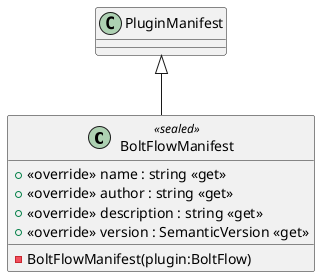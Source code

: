 @startuml
class BoltFlowManifest <<sealed>> {
    - BoltFlowManifest(plugin:BoltFlow)
    + <<override>> name : string <<get>>
    + <<override>> author : string <<get>>
    + <<override>> description : string <<get>>
    + <<override>> version : SemanticVersion <<get>>
}
PluginManifest <|-- BoltFlowManifest
@enduml
